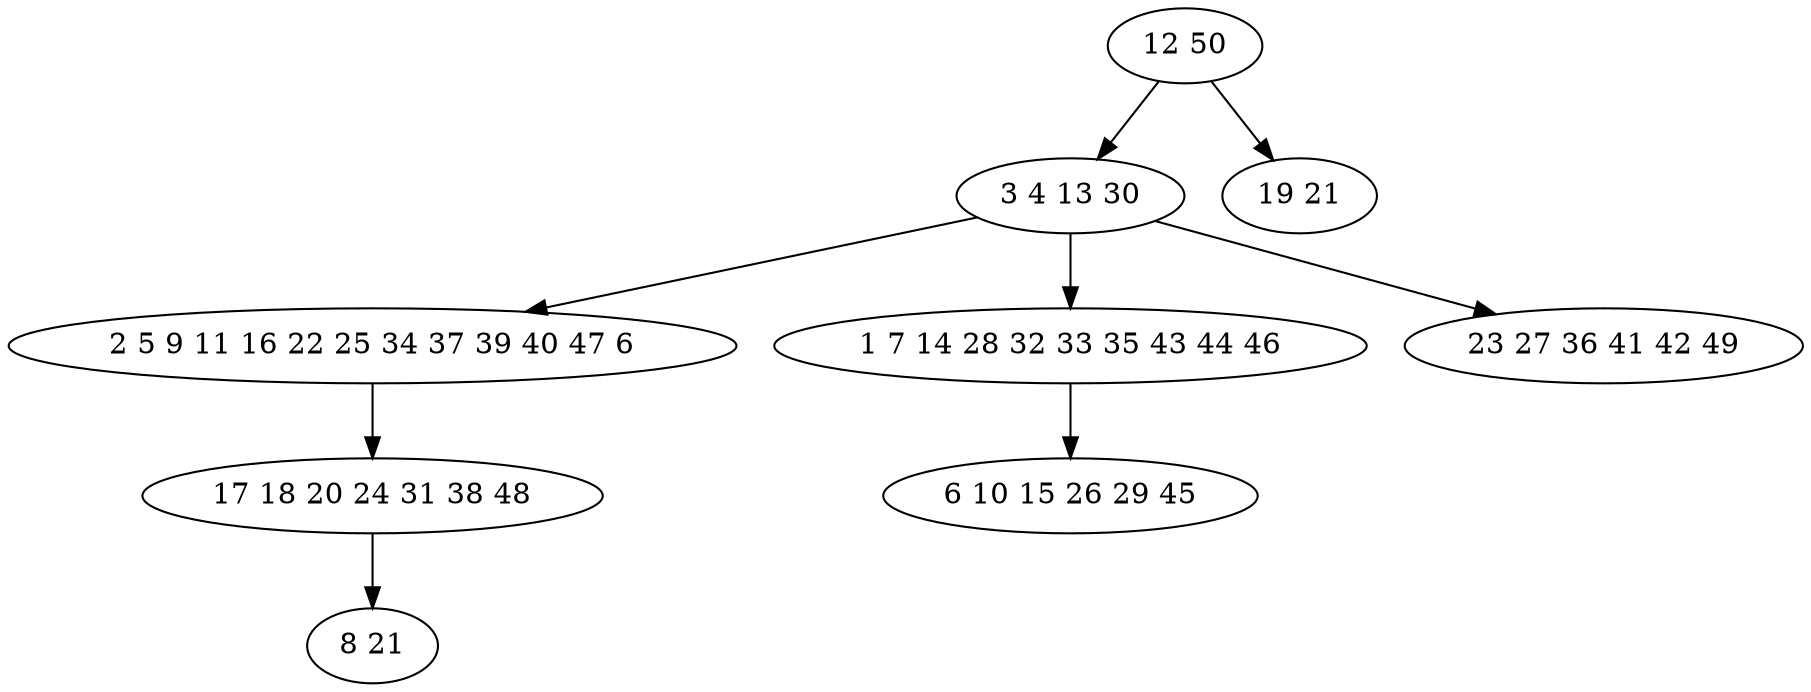 digraph true_tree {
	"0" -> "1"
	"1" -> "2"
	"1" -> "3"
	"2" -> "4"
	"4" -> "5"
	"1" -> "6"
	"0" -> "7"
	"3" -> "8"
	"0" [label="12 50"];
	"1" [label="3 4 13 30"];
	"2" [label="2 5 9 11 16 22 25 34 37 39 40 47 6"];
	"3" [label="1 7 14 28 32 33 35 43 44 46"];
	"4" [label="17 18 20 24 31 38 48"];
	"5" [label="8 21"];
	"6" [label="23 27 36 41 42 49"];
	"7" [label="19 21"];
	"8" [label="6 10 15 26 29 45"];
}
